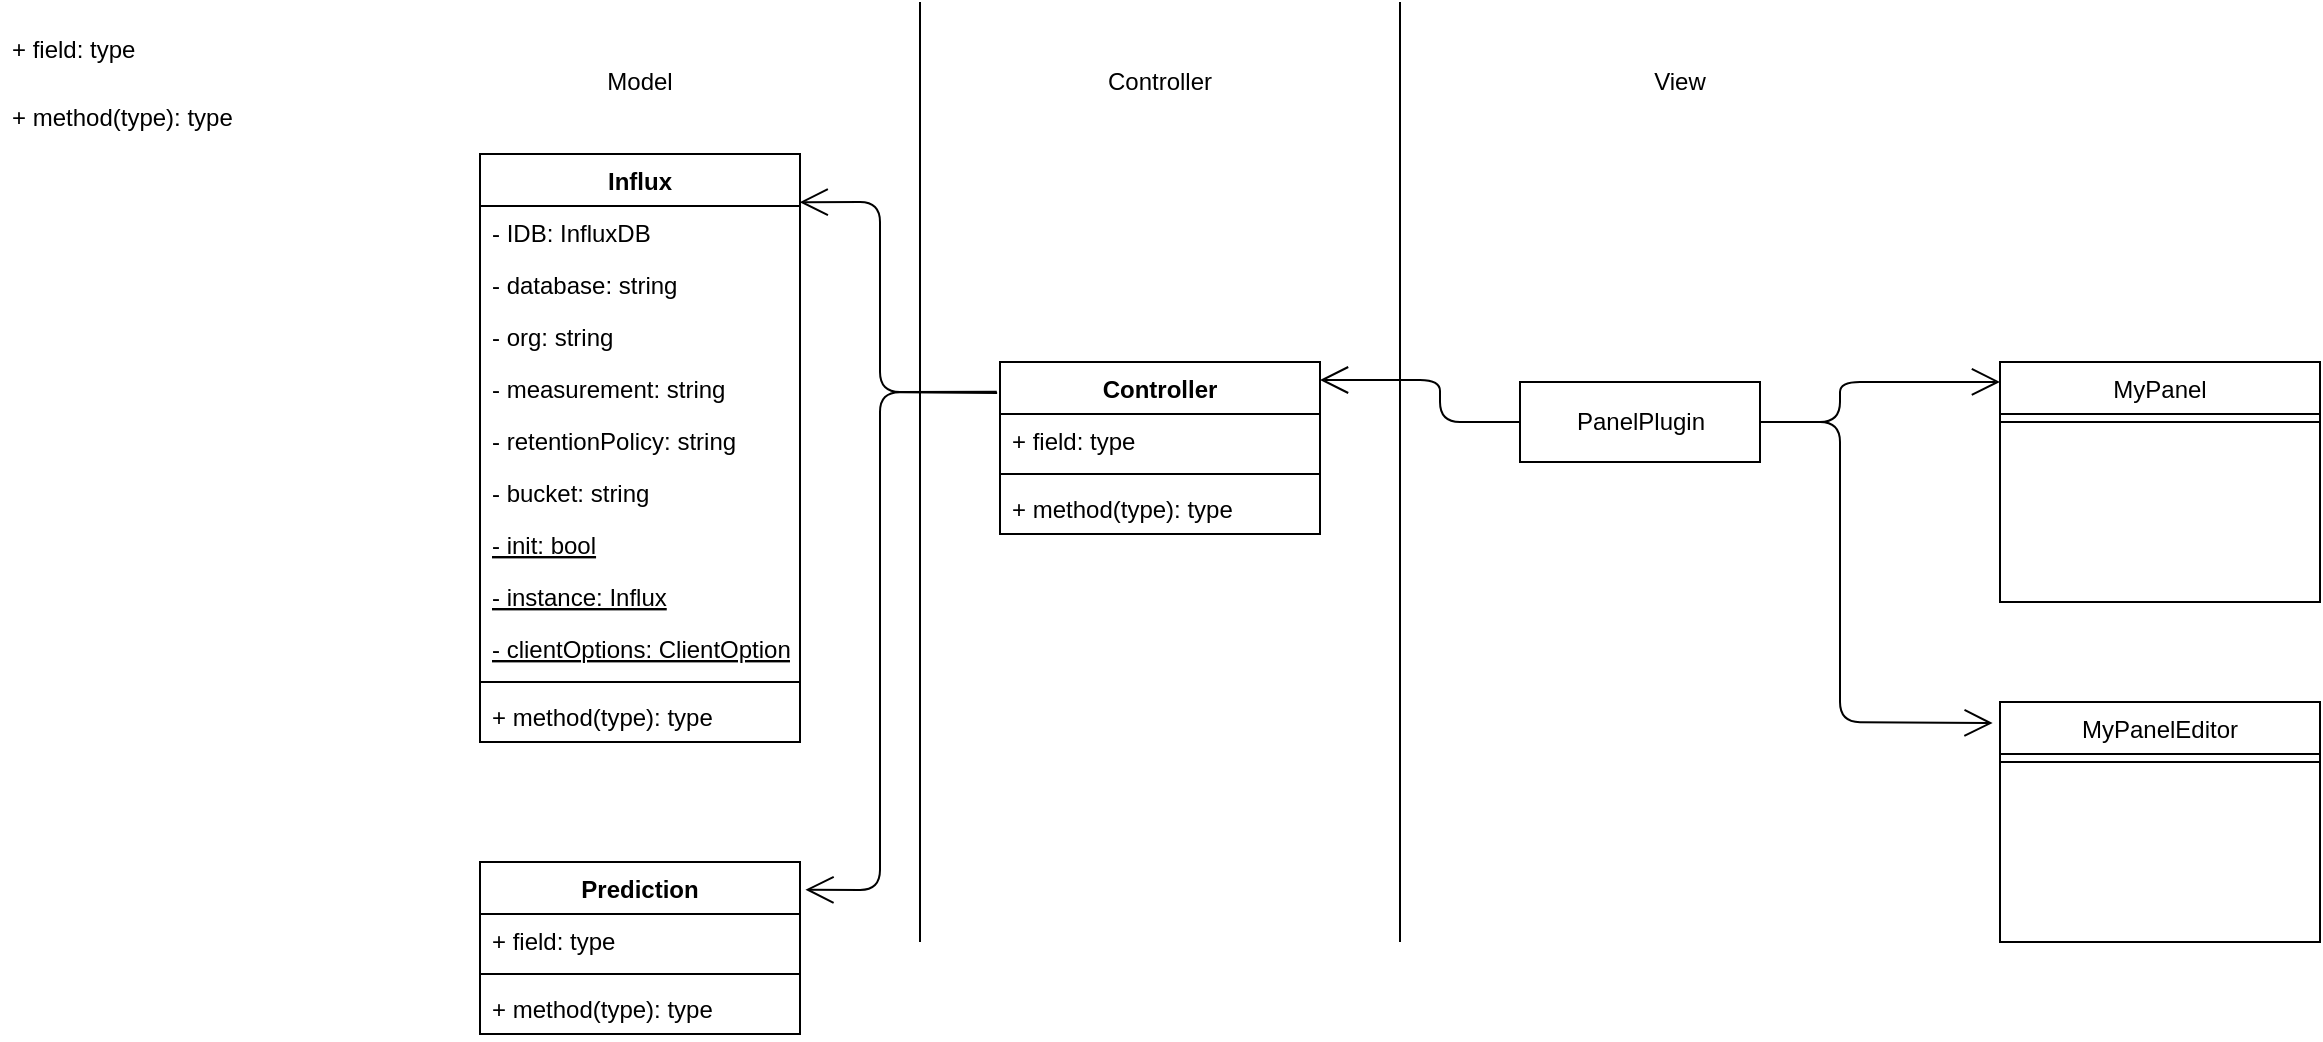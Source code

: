 <mxfile version="13.0.3" type="device"><diagram id="C5RBs43oDa-KdzZeNtuy" name="Page-1"><mxGraphModel dx="2635" dy="567" grid="1" gridSize="10" guides="1" tooltips="1" connect="1" arrows="1" fold="1" page="1" pageScale="1" pageWidth="827" pageHeight="1169" math="0" shadow="0"><root><mxCell id="WIyWlLk6GJQsqaUBKTNV-0"/><mxCell id="WIyWlLk6GJQsqaUBKTNV-1" parent="WIyWlLk6GJQsqaUBKTNV-0"/><mxCell id="bqARENM6CPj3fpbwpTgn-24" style="edgeStyle=orthogonalEdgeStyle;rounded=0;orthogonalLoop=1;jettySize=auto;html=1;exitX=0;exitY=0.5;exitDx=0;exitDy=0;" edge="1" parent="WIyWlLk6GJQsqaUBKTNV-1" source="bqARENM6CPj3fpbwpTgn-23"><mxGeometry relative="1" as="geometry"><mxPoint x="-470.333" y="224.667" as="targetPoint"/></mxGeometry></mxCell><mxCell id="bqARENM6CPj3fpbwpTgn-23" value="PanelPlugin" style="html=1;" vertex="1" parent="WIyWlLk6GJQsqaUBKTNV-1"><mxGeometry x="-480" y="200" width="120" height="40" as="geometry"/></mxCell><mxCell id="bqARENM6CPj3fpbwpTgn-26" value="" style="endArrow=open;endFill=1;endSize=12;html=1;exitX=0;exitY=0.5;exitDx=0;exitDy=0;" edge="1" parent="WIyWlLk6GJQsqaUBKTNV-1" source="bqARENM6CPj3fpbwpTgn-23"><mxGeometry width="160" relative="1" as="geometry"><mxPoint x="-560" y="390" as="sourcePoint"/><mxPoint x="-580" y="199" as="targetPoint"/><Array as="points"><mxPoint x="-520" y="220"/><mxPoint x="-520" y="199"/></Array></mxGeometry></mxCell><mxCell id="bqARENM6CPj3fpbwpTgn-27" value="" style="endArrow=open;endFill=1;endSize=12;html=1;exitX=1;exitY=0.5;exitDx=0;exitDy=0;entryX=0;entryY=0.083;entryDx=0;entryDy=0;entryPerimeter=0;" edge="1" parent="WIyWlLk6GJQsqaUBKTNV-1" source="bqARENM6CPj3fpbwpTgn-23" target="zkfFHV4jXpPFQw0GAbJ--17"><mxGeometry width="160" relative="1" as="geometry"><mxPoint x="-480" y="350" as="sourcePoint"/><mxPoint x="-240" y="225" as="targetPoint"/><Array as="points"><mxPoint x="-320" y="220"/><mxPoint x="-320" y="200"/></Array></mxGeometry></mxCell><mxCell id="bqARENM6CPj3fpbwpTgn-28" value="" style="endArrow=open;endFill=1;endSize=12;html=1;exitX=1;exitY=0.5;exitDx=0;exitDy=0;entryX=-0.023;entryY=0.088;entryDx=0;entryDy=0;entryPerimeter=0;" edge="1" parent="WIyWlLk6GJQsqaUBKTNV-1" source="bqARENM6CPj3fpbwpTgn-23" target="zkfFHV4jXpPFQw0GAbJ--6"><mxGeometry width="160" relative="1" as="geometry"><mxPoint x="-450" y="360" as="sourcePoint"/><mxPoint x="-250" y="380" as="targetPoint"/><Array as="points"><mxPoint x="-320" y="220"/><mxPoint x="-320" y="370"/></Array></mxGeometry></mxCell><mxCell id="zkfFHV4jXpPFQw0GAbJ--6" value="MyPanelEditor" style="swimlane;fontStyle=0;align=center;verticalAlign=top;childLayout=stackLayout;horizontal=1;startSize=26;horizontalStack=0;resizeParent=1;resizeLast=0;collapsible=1;marginBottom=0;rounded=0;shadow=0;strokeWidth=1;" parent="WIyWlLk6GJQsqaUBKTNV-1" vertex="1"><mxGeometry x="-240" y="360" width="160" height="120" as="geometry"><mxRectangle x="130" y="380" width="160" height="26" as="alternateBounds"/></mxGeometry></mxCell><mxCell id="zkfFHV4jXpPFQw0GAbJ--9" value="" style="line;html=1;strokeWidth=1;align=left;verticalAlign=middle;spacingTop=-1;spacingLeft=3;spacingRight=3;rotatable=0;labelPosition=right;points=[];portConstraint=eastwest;" parent="zkfFHV4jXpPFQw0GAbJ--6" vertex="1"><mxGeometry y="26" width="160" height="8" as="geometry"/></mxCell><mxCell id="zkfFHV4jXpPFQw0GAbJ--17" value="MyPanel" style="swimlane;fontStyle=0;align=center;verticalAlign=top;childLayout=stackLayout;horizontal=1;startSize=26;horizontalStack=0;resizeParent=1;resizeLast=0;collapsible=1;marginBottom=0;rounded=0;shadow=0;strokeWidth=1;" parent="WIyWlLk6GJQsqaUBKTNV-1" vertex="1"><mxGeometry x="-240" y="190" width="160" height="120" as="geometry"><mxRectangle x="550" y="140" width="160" height="26" as="alternateBounds"/></mxGeometry></mxCell><mxCell id="zkfFHV4jXpPFQw0GAbJ--23" value="" style="line;html=1;strokeWidth=1;align=left;verticalAlign=middle;spacingTop=-1;spacingLeft=3;spacingRight=3;rotatable=0;labelPosition=right;points=[];portConstraint=eastwest;" parent="zkfFHV4jXpPFQw0GAbJ--17" vertex="1"><mxGeometry y="26" width="160" height="8" as="geometry"/></mxCell><mxCell id="bqARENM6CPj3fpbwpTgn-38" value="" style="endArrow=open;endFill=1;endSize=12;html=1;exitX=-0.009;exitY=0.18;exitDx=0;exitDy=0;exitPerimeter=0;entryX=1.017;entryY=0.161;entryDx=0;entryDy=0;entryPerimeter=0;" edge="1" parent="WIyWlLk6GJQsqaUBKTNV-1" source="bqARENM6CPj3fpbwpTgn-14" target="bqARENM6CPj3fpbwpTgn-34"><mxGeometry width="160" relative="1" as="geometry"><mxPoint x="-800" y="470" as="sourcePoint"/><mxPoint x="-640" y="470" as="targetPoint"/><Array as="points"><mxPoint x="-800" y="205"/><mxPoint x="-800" y="454"/></Array></mxGeometry></mxCell><mxCell id="bqARENM6CPj3fpbwpTgn-39" value="" style="endArrow=open;endFill=1;endSize=12;html=1;entryX=0.999;entryY=0.082;entryDx=0;entryDy=0;entryPerimeter=0;exitX=-0.01;exitY=0.173;exitDx=0;exitDy=0;exitPerimeter=0;" edge="1" parent="WIyWlLk6GJQsqaUBKTNV-1" source="bqARENM6CPj3fpbwpTgn-14" target="bqARENM6CPj3fpbwpTgn-29"><mxGeometry width="160" relative="1" as="geometry"><mxPoint x="-800" y="180" as="sourcePoint"/><mxPoint x="-820" y="100" as="targetPoint"/><Array as="points"><mxPoint x="-800" y="205"/><mxPoint x="-800" y="110"/></Array></mxGeometry></mxCell><mxCell id="bqARENM6CPj3fpbwpTgn-40" value="" style="endArrow=none;html=1;" edge="1" parent="WIyWlLk6GJQsqaUBKTNV-1"><mxGeometry width="50" height="50" relative="1" as="geometry"><mxPoint x="-780" y="480" as="sourcePoint"/><mxPoint x="-780" y="10" as="targetPoint"/></mxGeometry></mxCell><mxCell id="bqARENM6CPj3fpbwpTgn-41" value="" style="endArrow=none;html=1;" edge="1" parent="WIyWlLk6GJQsqaUBKTNV-1"><mxGeometry width="50" height="50" relative="1" as="geometry"><mxPoint x="-540" y="480" as="sourcePoint"/><mxPoint x="-540" y="10" as="targetPoint"/></mxGeometry></mxCell><mxCell id="bqARENM6CPj3fpbwpTgn-14" value="Controller" style="swimlane;fontStyle=1;align=center;verticalAlign=top;childLayout=stackLayout;horizontal=1;startSize=26;horizontalStack=0;resizeParent=1;resizeParentMax=0;resizeLast=0;collapsible=1;marginBottom=0;" vertex="1" parent="WIyWlLk6GJQsqaUBKTNV-1"><mxGeometry x="-740" y="190" width="160" height="86" as="geometry"/></mxCell><mxCell id="bqARENM6CPj3fpbwpTgn-15" value="+ field: type" style="text;strokeColor=none;fillColor=none;align=left;verticalAlign=top;spacingLeft=4;spacingRight=4;overflow=hidden;rotatable=0;points=[[0,0.5],[1,0.5]];portConstraint=eastwest;" vertex="1" parent="bqARENM6CPj3fpbwpTgn-14"><mxGeometry y="26" width="160" height="26" as="geometry"/></mxCell><mxCell id="bqARENM6CPj3fpbwpTgn-16" value="" style="line;strokeWidth=1;fillColor=none;align=left;verticalAlign=middle;spacingTop=-1;spacingLeft=3;spacingRight=3;rotatable=0;labelPosition=right;points=[];portConstraint=eastwest;" vertex="1" parent="bqARENM6CPj3fpbwpTgn-14"><mxGeometry y="52" width="160" height="8" as="geometry"/></mxCell><mxCell id="bqARENM6CPj3fpbwpTgn-17" value="+ method(type): type" style="text;strokeColor=none;fillColor=none;align=left;verticalAlign=top;spacingLeft=4;spacingRight=4;overflow=hidden;rotatable=0;points=[[0,0.5],[1,0.5]];portConstraint=eastwest;" vertex="1" parent="bqARENM6CPj3fpbwpTgn-14"><mxGeometry y="60" width="160" height="26" as="geometry"/></mxCell><mxCell id="bqARENM6CPj3fpbwpTgn-42" value="Controller" style="text;html=1;strokeColor=none;fillColor=none;align=center;verticalAlign=middle;whiteSpace=wrap;rounded=0;" vertex="1" parent="WIyWlLk6GJQsqaUBKTNV-1"><mxGeometry x="-695" y="40" width="70" height="20" as="geometry"/></mxCell><mxCell id="bqARENM6CPj3fpbwpTgn-43" value="Model" style="text;html=1;strokeColor=none;fillColor=none;align=center;verticalAlign=middle;whiteSpace=wrap;rounded=0;" vertex="1" parent="WIyWlLk6GJQsqaUBKTNV-1"><mxGeometry x="-940" y="40" width="40" height="20" as="geometry"/></mxCell><mxCell id="bqARENM6CPj3fpbwpTgn-44" value="View" style="text;html=1;strokeColor=none;fillColor=none;align=center;verticalAlign=middle;whiteSpace=wrap;rounded=0;" vertex="1" parent="WIyWlLk6GJQsqaUBKTNV-1"><mxGeometry x="-420" y="40" width="40" height="20" as="geometry"/></mxCell><mxCell id="bqARENM6CPj3fpbwpTgn-45" value="+ field: type" style="text;strokeColor=none;fillColor=none;align=left;verticalAlign=top;spacingLeft=4;spacingRight=4;overflow=hidden;rotatable=0;points=[[0,0.5],[1,0.5]];portConstraint=eastwest;" vertex="1" parent="WIyWlLk6GJQsqaUBKTNV-1"><mxGeometry x="-1240" y="20" width="160" height="26" as="geometry"/></mxCell><mxCell id="bqARENM6CPj3fpbwpTgn-46" value="+ method(type): type" style="text;strokeColor=none;fillColor=none;align=left;verticalAlign=top;spacingLeft=4;spacingRight=4;overflow=hidden;rotatable=0;points=[[0,0.5],[1,0.5]];portConstraint=eastwest;" vertex="1" parent="WIyWlLk6GJQsqaUBKTNV-1"><mxGeometry x="-1240" y="54" width="160" height="26" as="geometry"/></mxCell><mxCell id="bqARENM6CPj3fpbwpTgn-34" value="Prediction" style="swimlane;fontStyle=1;align=center;verticalAlign=top;childLayout=stackLayout;horizontal=1;startSize=26;horizontalStack=0;resizeParent=1;resizeParentMax=0;resizeLast=0;collapsible=1;marginBottom=0;" vertex="1" parent="WIyWlLk6GJQsqaUBKTNV-1"><mxGeometry x="-1000" y="440" width="160" height="86" as="geometry"/></mxCell><mxCell id="bqARENM6CPj3fpbwpTgn-35" value="+ field: type" style="text;strokeColor=none;fillColor=none;align=left;verticalAlign=top;spacingLeft=4;spacingRight=4;overflow=hidden;rotatable=0;points=[[0,0.5],[1,0.5]];portConstraint=eastwest;" vertex="1" parent="bqARENM6CPj3fpbwpTgn-34"><mxGeometry y="26" width="160" height="26" as="geometry"/></mxCell><mxCell id="bqARENM6CPj3fpbwpTgn-36" value="" style="line;strokeWidth=1;fillColor=none;align=left;verticalAlign=middle;spacingTop=-1;spacingLeft=3;spacingRight=3;rotatable=0;labelPosition=right;points=[];portConstraint=eastwest;" vertex="1" parent="bqARENM6CPj3fpbwpTgn-34"><mxGeometry y="52" width="160" height="8" as="geometry"/></mxCell><mxCell id="bqARENM6CPj3fpbwpTgn-37" value="+ method(type): type" style="text;strokeColor=none;fillColor=none;align=left;verticalAlign=top;spacingLeft=4;spacingRight=4;overflow=hidden;rotatable=0;points=[[0,0.5],[1,0.5]];portConstraint=eastwest;" vertex="1" parent="bqARENM6CPj3fpbwpTgn-34"><mxGeometry y="60" width="160" height="26" as="geometry"/></mxCell><mxCell id="bqARENM6CPj3fpbwpTgn-29" value="Influx" style="swimlane;fontStyle=1;align=center;verticalAlign=top;childLayout=stackLayout;horizontal=1;startSize=26;horizontalStack=0;resizeParent=1;resizeParentMax=0;resizeLast=0;collapsible=1;marginBottom=0;" vertex="1" parent="WIyWlLk6GJQsqaUBKTNV-1"><mxGeometry x="-1000" y="86" width="160" height="294" as="geometry"/></mxCell><mxCell id="bqARENM6CPj3fpbwpTgn-49" value="- IDB: InfluxDB" style="text;strokeColor=none;fillColor=none;align=left;verticalAlign=top;spacingLeft=4;spacingRight=4;overflow=hidden;rotatable=0;points=[[0,0.5],[1,0.5]];portConstraint=eastwest;" vertex="1" parent="bqARENM6CPj3fpbwpTgn-29"><mxGeometry y="26" width="160" height="26" as="geometry"/></mxCell><mxCell id="bqARENM6CPj3fpbwpTgn-51" value="- database: string" style="text;strokeColor=none;fillColor=none;align=left;verticalAlign=top;spacingLeft=4;spacingRight=4;overflow=hidden;rotatable=0;points=[[0,0.5],[1,0.5]];portConstraint=eastwest;" vertex="1" parent="bqARENM6CPj3fpbwpTgn-29"><mxGeometry y="52" width="160" height="26" as="geometry"/></mxCell><mxCell id="bqARENM6CPj3fpbwpTgn-52" value="- org: string" style="text;strokeColor=none;fillColor=none;align=left;verticalAlign=top;spacingLeft=4;spacingRight=4;overflow=hidden;rotatable=0;points=[[0,0.5],[1,0.5]];portConstraint=eastwest;" vertex="1" parent="bqARENM6CPj3fpbwpTgn-29"><mxGeometry y="78" width="160" height="26" as="geometry"/></mxCell><mxCell id="bqARENM6CPj3fpbwpTgn-53" value="- measurement: string" style="text;strokeColor=none;fillColor=none;align=left;verticalAlign=top;spacingLeft=4;spacingRight=4;overflow=hidden;rotatable=0;points=[[0,0.5],[1,0.5]];portConstraint=eastwest;" vertex="1" parent="bqARENM6CPj3fpbwpTgn-29"><mxGeometry y="104" width="160" height="26" as="geometry"/></mxCell><mxCell id="bqARENM6CPj3fpbwpTgn-54" value="- retentionPolicy: string" style="text;strokeColor=none;fillColor=none;align=left;verticalAlign=top;spacingLeft=4;spacingRight=4;overflow=hidden;rotatable=0;points=[[0,0.5],[1,0.5]];portConstraint=eastwest;" vertex="1" parent="bqARENM6CPj3fpbwpTgn-29"><mxGeometry y="130" width="160" height="26" as="geometry"/></mxCell><mxCell id="bqARENM6CPj3fpbwpTgn-50" value="- bucket: string" style="text;strokeColor=none;fillColor=none;align=left;verticalAlign=top;spacingLeft=4;spacingRight=4;overflow=hidden;rotatable=0;points=[[0,0.5],[1,0.5]];portConstraint=eastwest;" vertex="1" parent="bqARENM6CPj3fpbwpTgn-29"><mxGeometry y="156" width="160" height="26" as="geometry"/></mxCell><mxCell id="bqARENM6CPj3fpbwpTgn-48" value="- init: bool" style="text;strokeColor=none;fillColor=none;align=left;verticalAlign=top;spacingLeft=4;spacingRight=4;overflow=hidden;rotatable=0;points=[[0,0.5],[1,0.5]];portConstraint=eastwest;fontStyle=4" vertex="1" parent="bqARENM6CPj3fpbwpTgn-29"><mxGeometry y="182" width="160" height="26" as="geometry"/></mxCell><mxCell id="bqARENM6CPj3fpbwpTgn-30" value="- instance: Influx" style="text;strokeColor=none;fillColor=none;align=left;verticalAlign=middle;spacingLeft=4;spacingRight=4;overflow=hidden;rotatable=0;points=[[0,0.5],[1,0.5]];portConstraint=eastwest;fontStyle=4;labelBackgroundColor=none;labelBorderColor=none;fontSize=12;horizontal=1;labelPosition=center;verticalLabelPosition=middle;spacing=2;spacingTop=0;spacingBottom=0;" vertex="1" parent="bqARENM6CPj3fpbwpTgn-29"><mxGeometry y="208" width="160" height="26" as="geometry"/></mxCell><mxCell id="bqARENM6CPj3fpbwpTgn-47" value="- clientOptions: ClientOptions" style="text;strokeColor=none;fillColor=none;align=left;verticalAlign=top;spacingLeft=4;spacingRight=4;overflow=hidden;rotatable=0;points=[[0,0.5],[1,0.5]];portConstraint=eastwest;fontStyle=4" vertex="1" parent="bqARENM6CPj3fpbwpTgn-29"><mxGeometry y="234" width="160" height="26" as="geometry"/></mxCell><mxCell id="bqARENM6CPj3fpbwpTgn-31" value="" style="line;strokeWidth=1;fillColor=none;align=left;verticalAlign=middle;spacingTop=-1;spacingLeft=3;spacingRight=3;rotatable=0;labelPosition=right;points=[];portConstraint=eastwest;" vertex="1" parent="bqARENM6CPj3fpbwpTgn-29"><mxGeometry y="260" width="160" height="8" as="geometry"/></mxCell><mxCell id="bqARENM6CPj3fpbwpTgn-32" value="+ method(type): type" style="text;strokeColor=none;fillColor=none;align=left;verticalAlign=top;spacingLeft=4;spacingRight=4;overflow=hidden;rotatable=0;points=[[0,0.5],[1,0.5]];portConstraint=eastwest;" vertex="1" parent="bqARENM6CPj3fpbwpTgn-29"><mxGeometry y="268" width="160" height="26" as="geometry"/></mxCell></root></mxGraphModel></diagram></mxfile>